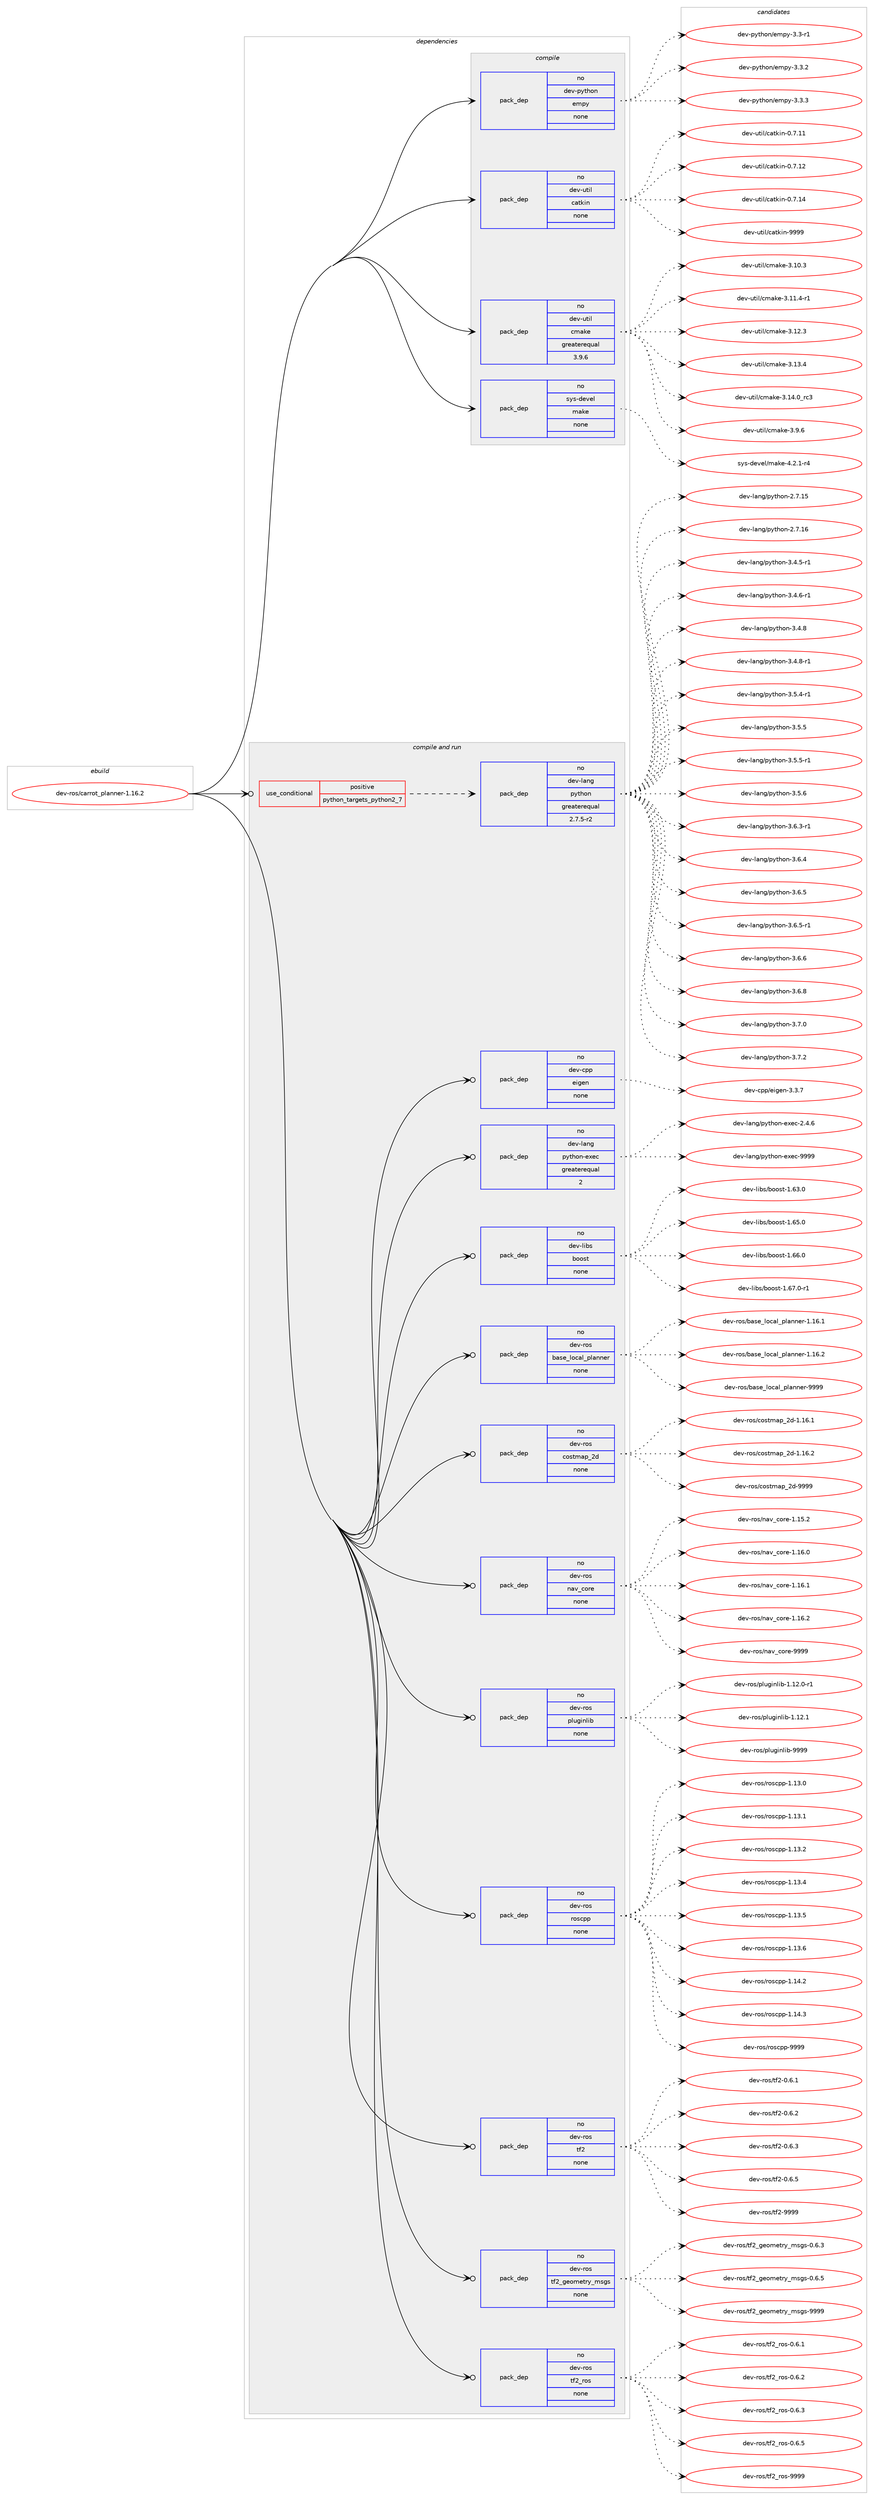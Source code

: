 digraph prolog {

# *************
# Graph options
# *************

newrank=true;
concentrate=true;
compound=true;
graph [rankdir=LR,fontname=Helvetica,fontsize=10,ranksep=1.5];#, ranksep=2.5, nodesep=0.2];
edge  [arrowhead=vee];
node  [fontname=Helvetica,fontsize=10];

# **********
# The ebuild
# **********

subgraph cluster_leftcol {
color=gray;
rank=same;
label=<<i>ebuild</i>>;
id [label="dev-ros/carrot_planner-1.16.2", color=red, width=4, href="../dev-ros/carrot_planner-1.16.2.svg"];
}

# ****************
# The dependencies
# ****************

subgraph cluster_midcol {
color=gray;
label=<<i>dependencies</i>>;
subgraph cluster_compile {
fillcolor="#eeeeee";
style=filled;
label=<<i>compile</i>>;
subgraph pack1041506 {
dependency1452945 [label=<<TABLE BORDER="0" CELLBORDER="1" CELLSPACING="0" CELLPADDING="4" WIDTH="220"><TR><TD ROWSPAN="6" CELLPADDING="30">pack_dep</TD></TR><TR><TD WIDTH="110">no</TD></TR><TR><TD>dev-python</TD></TR><TR><TD>empy</TD></TR><TR><TD>none</TD></TR><TR><TD></TD></TR></TABLE>>, shape=none, color=blue];
}
id:e -> dependency1452945:w [weight=20,style="solid",arrowhead="vee"];
subgraph pack1041507 {
dependency1452946 [label=<<TABLE BORDER="0" CELLBORDER="1" CELLSPACING="0" CELLPADDING="4" WIDTH="220"><TR><TD ROWSPAN="6" CELLPADDING="30">pack_dep</TD></TR><TR><TD WIDTH="110">no</TD></TR><TR><TD>dev-util</TD></TR><TR><TD>catkin</TD></TR><TR><TD>none</TD></TR><TR><TD></TD></TR></TABLE>>, shape=none, color=blue];
}
id:e -> dependency1452946:w [weight=20,style="solid",arrowhead="vee"];
subgraph pack1041508 {
dependency1452947 [label=<<TABLE BORDER="0" CELLBORDER="1" CELLSPACING="0" CELLPADDING="4" WIDTH="220"><TR><TD ROWSPAN="6" CELLPADDING="30">pack_dep</TD></TR><TR><TD WIDTH="110">no</TD></TR><TR><TD>dev-util</TD></TR><TR><TD>cmake</TD></TR><TR><TD>greaterequal</TD></TR><TR><TD>3.9.6</TD></TR></TABLE>>, shape=none, color=blue];
}
id:e -> dependency1452947:w [weight=20,style="solid",arrowhead="vee"];
subgraph pack1041509 {
dependency1452948 [label=<<TABLE BORDER="0" CELLBORDER="1" CELLSPACING="0" CELLPADDING="4" WIDTH="220"><TR><TD ROWSPAN="6" CELLPADDING="30">pack_dep</TD></TR><TR><TD WIDTH="110">no</TD></TR><TR><TD>sys-devel</TD></TR><TR><TD>make</TD></TR><TR><TD>none</TD></TR><TR><TD></TD></TR></TABLE>>, shape=none, color=blue];
}
id:e -> dependency1452948:w [weight=20,style="solid",arrowhead="vee"];
}
subgraph cluster_compileandrun {
fillcolor="#eeeeee";
style=filled;
label=<<i>compile and run</i>>;
subgraph cond388049 {
dependency1452949 [label=<<TABLE BORDER="0" CELLBORDER="1" CELLSPACING="0" CELLPADDING="4"><TR><TD ROWSPAN="3" CELLPADDING="10">use_conditional</TD></TR><TR><TD>positive</TD></TR><TR><TD>python_targets_python2_7</TD></TR></TABLE>>, shape=none, color=red];
subgraph pack1041510 {
dependency1452950 [label=<<TABLE BORDER="0" CELLBORDER="1" CELLSPACING="0" CELLPADDING="4" WIDTH="220"><TR><TD ROWSPAN="6" CELLPADDING="30">pack_dep</TD></TR><TR><TD WIDTH="110">no</TD></TR><TR><TD>dev-lang</TD></TR><TR><TD>python</TD></TR><TR><TD>greaterequal</TD></TR><TR><TD>2.7.5-r2</TD></TR></TABLE>>, shape=none, color=blue];
}
dependency1452949:e -> dependency1452950:w [weight=20,style="dashed",arrowhead="vee"];
}
id:e -> dependency1452949:w [weight=20,style="solid",arrowhead="odotvee"];
subgraph pack1041511 {
dependency1452951 [label=<<TABLE BORDER="0" CELLBORDER="1" CELLSPACING="0" CELLPADDING="4" WIDTH="220"><TR><TD ROWSPAN="6" CELLPADDING="30">pack_dep</TD></TR><TR><TD WIDTH="110">no</TD></TR><TR><TD>dev-cpp</TD></TR><TR><TD>eigen</TD></TR><TR><TD>none</TD></TR><TR><TD></TD></TR></TABLE>>, shape=none, color=blue];
}
id:e -> dependency1452951:w [weight=20,style="solid",arrowhead="odotvee"];
subgraph pack1041512 {
dependency1452952 [label=<<TABLE BORDER="0" CELLBORDER="1" CELLSPACING="0" CELLPADDING="4" WIDTH="220"><TR><TD ROWSPAN="6" CELLPADDING="30">pack_dep</TD></TR><TR><TD WIDTH="110">no</TD></TR><TR><TD>dev-lang</TD></TR><TR><TD>python-exec</TD></TR><TR><TD>greaterequal</TD></TR><TR><TD>2</TD></TR></TABLE>>, shape=none, color=blue];
}
id:e -> dependency1452952:w [weight=20,style="solid",arrowhead="odotvee"];
subgraph pack1041513 {
dependency1452953 [label=<<TABLE BORDER="0" CELLBORDER="1" CELLSPACING="0" CELLPADDING="4" WIDTH="220"><TR><TD ROWSPAN="6" CELLPADDING="30">pack_dep</TD></TR><TR><TD WIDTH="110">no</TD></TR><TR><TD>dev-libs</TD></TR><TR><TD>boost</TD></TR><TR><TD>none</TD></TR><TR><TD></TD></TR></TABLE>>, shape=none, color=blue];
}
id:e -> dependency1452953:w [weight=20,style="solid",arrowhead="odotvee"];
subgraph pack1041514 {
dependency1452954 [label=<<TABLE BORDER="0" CELLBORDER="1" CELLSPACING="0" CELLPADDING="4" WIDTH="220"><TR><TD ROWSPAN="6" CELLPADDING="30">pack_dep</TD></TR><TR><TD WIDTH="110">no</TD></TR><TR><TD>dev-ros</TD></TR><TR><TD>base_local_planner</TD></TR><TR><TD>none</TD></TR><TR><TD></TD></TR></TABLE>>, shape=none, color=blue];
}
id:e -> dependency1452954:w [weight=20,style="solid",arrowhead="odotvee"];
subgraph pack1041515 {
dependency1452955 [label=<<TABLE BORDER="0" CELLBORDER="1" CELLSPACING="0" CELLPADDING="4" WIDTH="220"><TR><TD ROWSPAN="6" CELLPADDING="30">pack_dep</TD></TR><TR><TD WIDTH="110">no</TD></TR><TR><TD>dev-ros</TD></TR><TR><TD>costmap_2d</TD></TR><TR><TD>none</TD></TR><TR><TD></TD></TR></TABLE>>, shape=none, color=blue];
}
id:e -> dependency1452955:w [weight=20,style="solid",arrowhead="odotvee"];
subgraph pack1041516 {
dependency1452956 [label=<<TABLE BORDER="0" CELLBORDER="1" CELLSPACING="0" CELLPADDING="4" WIDTH="220"><TR><TD ROWSPAN="6" CELLPADDING="30">pack_dep</TD></TR><TR><TD WIDTH="110">no</TD></TR><TR><TD>dev-ros</TD></TR><TR><TD>nav_core</TD></TR><TR><TD>none</TD></TR><TR><TD></TD></TR></TABLE>>, shape=none, color=blue];
}
id:e -> dependency1452956:w [weight=20,style="solid",arrowhead="odotvee"];
subgraph pack1041517 {
dependency1452957 [label=<<TABLE BORDER="0" CELLBORDER="1" CELLSPACING="0" CELLPADDING="4" WIDTH="220"><TR><TD ROWSPAN="6" CELLPADDING="30">pack_dep</TD></TR><TR><TD WIDTH="110">no</TD></TR><TR><TD>dev-ros</TD></TR><TR><TD>pluginlib</TD></TR><TR><TD>none</TD></TR><TR><TD></TD></TR></TABLE>>, shape=none, color=blue];
}
id:e -> dependency1452957:w [weight=20,style="solid",arrowhead="odotvee"];
subgraph pack1041518 {
dependency1452958 [label=<<TABLE BORDER="0" CELLBORDER="1" CELLSPACING="0" CELLPADDING="4" WIDTH="220"><TR><TD ROWSPAN="6" CELLPADDING="30">pack_dep</TD></TR><TR><TD WIDTH="110">no</TD></TR><TR><TD>dev-ros</TD></TR><TR><TD>roscpp</TD></TR><TR><TD>none</TD></TR><TR><TD></TD></TR></TABLE>>, shape=none, color=blue];
}
id:e -> dependency1452958:w [weight=20,style="solid",arrowhead="odotvee"];
subgraph pack1041519 {
dependency1452959 [label=<<TABLE BORDER="0" CELLBORDER="1" CELLSPACING="0" CELLPADDING="4" WIDTH="220"><TR><TD ROWSPAN="6" CELLPADDING="30">pack_dep</TD></TR><TR><TD WIDTH="110">no</TD></TR><TR><TD>dev-ros</TD></TR><TR><TD>tf2</TD></TR><TR><TD>none</TD></TR><TR><TD></TD></TR></TABLE>>, shape=none, color=blue];
}
id:e -> dependency1452959:w [weight=20,style="solid",arrowhead="odotvee"];
subgraph pack1041520 {
dependency1452960 [label=<<TABLE BORDER="0" CELLBORDER="1" CELLSPACING="0" CELLPADDING="4" WIDTH="220"><TR><TD ROWSPAN="6" CELLPADDING="30">pack_dep</TD></TR><TR><TD WIDTH="110">no</TD></TR><TR><TD>dev-ros</TD></TR><TR><TD>tf2_geometry_msgs</TD></TR><TR><TD>none</TD></TR><TR><TD></TD></TR></TABLE>>, shape=none, color=blue];
}
id:e -> dependency1452960:w [weight=20,style="solid",arrowhead="odotvee"];
subgraph pack1041521 {
dependency1452961 [label=<<TABLE BORDER="0" CELLBORDER="1" CELLSPACING="0" CELLPADDING="4" WIDTH="220"><TR><TD ROWSPAN="6" CELLPADDING="30">pack_dep</TD></TR><TR><TD WIDTH="110">no</TD></TR><TR><TD>dev-ros</TD></TR><TR><TD>tf2_ros</TD></TR><TR><TD>none</TD></TR><TR><TD></TD></TR></TABLE>>, shape=none, color=blue];
}
id:e -> dependency1452961:w [weight=20,style="solid",arrowhead="odotvee"];
}
subgraph cluster_run {
fillcolor="#eeeeee";
style=filled;
label=<<i>run</i>>;
}
}

# **************
# The candidates
# **************

subgraph cluster_choices {
rank=same;
color=gray;
label=<<i>candidates</i>>;

subgraph choice1041506 {
color=black;
nodesep=1;
choice1001011184511212111610411111047101109112121455146514511449 [label="dev-python/empy-3.3-r1", color=red, width=4,href="../dev-python/empy-3.3-r1.svg"];
choice1001011184511212111610411111047101109112121455146514650 [label="dev-python/empy-3.3.2", color=red, width=4,href="../dev-python/empy-3.3.2.svg"];
choice1001011184511212111610411111047101109112121455146514651 [label="dev-python/empy-3.3.3", color=red, width=4,href="../dev-python/empy-3.3.3.svg"];
dependency1452945:e -> choice1001011184511212111610411111047101109112121455146514511449:w [style=dotted,weight="100"];
dependency1452945:e -> choice1001011184511212111610411111047101109112121455146514650:w [style=dotted,weight="100"];
dependency1452945:e -> choice1001011184511212111610411111047101109112121455146514651:w [style=dotted,weight="100"];
}
subgraph choice1041507 {
color=black;
nodesep=1;
choice1001011184511711610510847999711610710511045484655464949 [label="dev-util/catkin-0.7.11", color=red, width=4,href="../dev-util/catkin-0.7.11.svg"];
choice1001011184511711610510847999711610710511045484655464950 [label="dev-util/catkin-0.7.12", color=red, width=4,href="../dev-util/catkin-0.7.12.svg"];
choice1001011184511711610510847999711610710511045484655464952 [label="dev-util/catkin-0.7.14", color=red, width=4,href="../dev-util/catkin-0.7.14.svg"];
choice100101118451171161051084799971161071051104557575757 [label="dev-util/catkin-9999", color=red, width=4,href="../dev-util/catkin-9999.svg"];
dependency1452946:e -> choice1001011184511711610510847999711610710511045484655464949:w [style=dotted,weight="100"];
dependency1452946:e -> choice1001011184511711610510847999711610710511045484655464950:w [style=dotted,weight="100"];
dependency1452946:e -> choice1001011184511711610510847999711610710511045484655464952:w [style=dotted,weight="100"];
dependency1452946:e -> choice100101118451171161051084799971161071051104557575757:w [style=dotted,weight="100"];
}
subgraph choice1041508 {
color=black;
nodesep=1;
choice1001011184511711610510847991099710710145514649484651 [label="dev-util/cmake-3.10.3", color=red, width=4,href="../dev-util/cmake-3.10.3.svg"];
choice10010111845117116105108479910997107101455146494946524511449 [label="dev-util/cmake-3.11.4-r1", color=red, width=4,href="../dev-util/cmake-3.11.4-r1.svg"];
choice1001011184511711610510847991099710710145514649504651 [label="dev-util/cmake-3.12.3", color=red, width=4,href="../dev-util/cmake-3.12.3.svg"];
choice1001011184511711610510847991099710710145514649514652 [label="dev-util/cmake-3.13.4", color=red, width=4,href="../dev-util/cmake-3.13.4.svg"];
choice1001011184511711610510847991099710710145514649524648951149951 [label="dev-util/cmake-3.14.0_rc3", color=red, width=4,href="../dev-util/cmake-3.14.0_rc3.svg"];
choice10010111845117116105108479910997107101455146574654 [label="dev-util/cmake-3.9.6", color=red, width=4,href="../dev-util/cmake-3.9.6.svg"];
dependency1452947:e -> choice1001011184511711610510847991099710710145514649484651:w [style=dotted,weight="100"];
dependency1452947:e -> choice10010111845117116105108479910997107101455146494946524511449:w [style=dotted,weight="100"];
dependency1452947:e -> choice1001011184511711610510847991099710710145514649504651:w [style=dotted,weight="100"];
dependency1452947:e -> choice1001011184511711610510847991099710710145514649514652:w [style=dotted,weight="100"];
dependency1452947:e -> choice1001011184511711610510847991099710710145514649524648951149951:w [style=dotted,weight="100"];
dependency1452947:e -> choice10010111845117116105108479910997107101455146574654:w [style=dotted,weight="100"];
}
subgraph choice1041509 {
color=black;
nodesep=1;
choice1151211154510010111810110847109971071014552465046494511452 [label="sys-devel/make-4.2.1-r4", color=red, width=4,href="../sys-devel/make-4.2.1-r4.svg"];
dependency1452948:e -> choice1151211154510010111810110847109971071014552465046494511452:w [style=dotted,weight="100"];
}
subgraph choice1041510 {
color=black;
nodesep=1;
choice10010111845108971101034711212111610411111045504655464953 [label="dev-lang/python-2.7.15", color=red, width=4,href="../dev-lang/python-2.7.15.svg"];
choice10010111845108971101034711212111610411111045504655464954 [label="dev-lang/python-2.7.16", color=red, width=4,href="../dev-lang/python-2.7.16.svg"];
choice1001011184510897110103471121211161041111104551465246534511449 [label="dev-lang/python-3.4.5-r1", color=red, width=4,href="../dev-lang/python-3.4.5-r1.svg"];
choice1001011184510897110103471121211161041111104551465246544511449 [label="dev-lang/python-3.4.6-r1", color=red, width=4,href="../dev-lang/python-3.4.6-r1.svg"];
choice100101118451089711010347112121116104111110455146524656 [label="dev-lang/python-3.4.8", color=red, width=4,href="../dev-lang/python-3.4.8.svg"];
choice1001011184510897110103471121211161041111104551465246564511449 [label="dev-lang/python-3.4.8-r1", color=red, width=4,href="../dev-lang/python-3.4.8-r1.svg"];
choice1001011184510897110103471121211161041111104551465346524511449 [label="dev-lang/python-3.5.4-r1", color=red, width=4,href="../dev-lang/python-3.5.4-r1.svg"];
choice100101118451089711010347112121116104111110455146534653 [label="dev-lang/python-3.5.5", color=red, width=4,href="../dev-lang/python-3.5.5.svg"];
choice1001011184510897110103471121211161041111104551465346534511449 [label="dev-lang/python-3.5.5-r1", color=red, width=4,href="../dev-lang/python-3.5.5-r1.svg"];
choice100101118451089711010347112121116104111110455146534654 [label="dev-lang/python-3.5.6", color=red, width=4,href="../dev-lang/python-3.5.6.svg"];
choice1001011184510897110103471121211161041111104551465446514511449 [label="dev-lang/python-3.6.3-r1", color=red, width=4,href="../dev-lang/python-3.6.3-r1.svg"];
choice100101118451089711010347112121116104111110455146544652 [label="dev-lang/python-3.6.4", color=red, width=4,href="../dev-lang/python-3.6.4.svg"];
choice100101118451089711010347112121116104111110455146544653 [label="dev-lang/python-3.6.5", color=red, width=4,href="../dev-lang/python-3.6.5.svg"];
choice1001011184510897110103471121211161041111104551465446534511449 [label="dev-lang/python-3.6.5-r1", color=red, width=4,href="../dev-lang/python-3.6.5-r1.svg"];
choice100101118451089711010347112121116104111110455146544654 [label="dev-lang/python-3.6.6", color=red, width=4,href="../dev-lang/python-3.6.6.svg"];
choice100101118451089711010347112121116104111110455146544656 [label="dev-lang/python-3.6.8", color=red, width=4,href="../dev-lang/python-3.6.8.svg"];
choice100101118451089711010347112121116104111110455146554648 [label="dev-lang/python-3.7.0", color=red, width=4,href="../dev-lang/python-3.7.0.svg"];
choice100101118451089711010347112121116104111110455146554650 [label="dev-lang/python-3.7.2", color=red, width=4,href="../dev-lang/python-3.7.2.svg"];
dependency1452950:e -> choice10010111845108971101034711212111610411111045504655464953:w [style=dotted,weight="100"];
dependency1452950:e -> choice10010111845108971101034711212111610411111045504655464954:w [style=dotted,weight="100"];
dependency1452950:e -> choice1001011184510897110103471121211161041111104551465246534511449:w [style=dotted,weight="100"];
dependency1452950:e -> choice1001011184510897110103471121211161041111104551465246544511449:w [style=dotted,weight="100"];
dependency1452950:e -> choice100101118451089711010347112121116104111110455146524656:w [style=dotted,weight="100"];
dependency1452950:e -> choice1001011184510897110103471121211161041111104551465246564511449:w [style=dotted,weight="100"];
dependency1452950:e -> choice1001011184510897110103471121211161041111104551465346524511449:w [style=dotted,weight="100"];
dependency1452950:e -> choice100101118451089711010347112121116104111110455146534653:w [style=dotted,weight="100"];
dependency1452950:e -> choice1001011184510897110103471121211161041111104551465346534511449:w [style=dotted,weight="100"];
dependency1452950:e -> choice100101118451089711010347112121116104111110455146534654:w [style=dotted,weight="100"];
dependency1452950:e -> choice1001011184510897110103471121211161041111104551465446514511449:w [style=dotted,weight="100"];
dependency1452950:e -> choice100101118451089711010347112121116104111110455146544652:w [style=dotted,weight="100"];
dependency1452950:e -> choice100101118451089711010347112121116104111110455146544653:w [style=dotted,weight="100"];
dependency1452950:e -> choice1001011184510897110103471121211161041111104551465446534511449:w [style=dotted,weight="100"];
dependency1452950:e -> choice100101118451089711010347112121116104111110455146544654:w [style=dotted,weight="100"];
dependency1452950:e -> choice100101118451089711010347112121116104111110455146544656:w [style=dotted,weight="100"];
dependency1452950:e -> choice100101118451089711010347112121116104111110455146554648:w [style=dotted,weight="100"];
dependency1452950:e -> choice100101118451089711010347112121116104111110455146554650:w [style=dotted,weight="100"];
}
subgraph choice1041511 {
color=black;
nodesep=1;
choice100101118459911211247101105103101110455146514655 [label="dev-cpp/eigen-3.3.7", color=red, width=4,href="../dev-cpp/eigen-3.3.7.svg"];
dependency1452951:e -> choice100101118459911211247101105103101110455146514655:w [style=dotted,weight="100"];
}
subgraph choice1041512 {
color=black;
nodesep=1;
choice1001011184510897110103471121211161041111104510112010199455046524654 [label="dev-lang/python-exec-2.4.6", color=red, width=4,href="../dev-lang/python-exec-2.4.6.svg"];
choice10010111845108971101034711212111610411111045101120101994557575757 [label="dev-lang/python-exec-9999", color=red, width=4,href="../dev-lang/python-exec-9999.svg"];
dependency1452952:e -> choice1001011184510897110103471121211161041111104510112010199455046524654:w [style=dotted,weight="100"];
dependency1452952:e -> choice10010111845108971101034711212111610411111045101120101994557575757:w [style=dotted,weight="100"];
}
subgraph choice1041513 {
color=black;
nodesep=1;
choice1001011184510810598115479811111111511645494654514648 [label="dev-libs/boost-1.63.0", color=red, width=4,href="../dev-libs/boost-1.63.0.svg"];
choice1001011184510810598115479811111111511645494654534648 [label="dev-libs/boost-1.65.0", color=red, width=4,href="../dev-libs/boost-1.65.0.svg"];
choice1001011184510810598115479811111111511645494654544648 [label="dev-libs/boost-1.66.0", color=red, width=4,href="../dev-libs/boost-1.66.0.svg"];
choice10010111845108105981154798111111115116454946545546484511449 [label="dev-libs/boost-1.67.0-r1", color=red, width=4,href="../dev-libs/boost-1.67.0-r1.svg"];
dependency1452953:e -> choice1001011184510810598115479811111111511645494654514648:w [style=dotted,weight="100"];
dependency1452953:e -> choice1001011184510810598115479811111111511645494654534648:w [style=dotted,weight="100"];
dependency1452953:e -> choice1001011184510810598115479811111111511645494654544648:w [style=dotted,weight="100"];
dependency1452953:e -> choice10010111845108105981154798111111115116454946545546484511449:w [style=dotted,weight="100"];
}
subgraph choice1041514 {
color=black;
nodesep=1;
choice10010111845114111115479897115101951081119997108951121089711011010111445494649544649 [label="dev-ros/base_local_planner-1.16.1", color=red, width=4,href="../dev-ros/base_local_planner-1.16.1.svg"];
choice10010111845114111115479897115101951081119997108951121089711011010111445494649544650 [label="dev-ros/base_local_planner-1.16.2", color=red, width=4,href="../dev-ros/base_local_planner-1.16.2.svg"];
choice1001011184511411111547989711510195108111999710895112108971101101011144557575757 [label="dev-ros/base_local_planner-9999", color=red, width=4,href="../dev-ros/base_local_planner-9999.svg"];
dependency1452954:e -> choice10010111845114111115479897115101951081119997108951121089711011010111445494649544649:w [style=dotted,weight="100"];
dependency1452954:e -> choice10010111845114111115479897115101951081119997108951121089711011010111445494649544650:w [style=dotted,weight="100"];
dependency1452954:e -> choice1001011184511411111547989711510195108111999710895112108971101101011144557575757:w [style=dotted,weight="100"];
}
subgraph choice1041515 {
color=black;
nodesep=1;
choice10010111845114111115479911111511610997112955010045494649544649 [label="dev-ros/costmap_2d-1.16.1", color=red, width=4,href="../dev-ros/costmap_2d-1.16.1.svg"];
choice10010111845114111115479911111511610997112955010045494649544650 [label="dev-ros/costmap_2d-1.16.2", color=red, width=4,href="../dev-ros/costmap_2d-1.16.2.svg"];
choice1001011184511411111547991111151161099711295501004557575757 [label="dev-ros/costmap_2d-9999", color=red, width=4,href="../dev-ros/costmap_2d-9999.svg"];
dependency1452955:e -> choice10010111845114111115479911111511610997112955010045494649544649:w [style=dotted,weight="100"];
dependency1452955:e -> choice10010111845114111115479911111511610997112955010045494649544650:w [style=dotted,weight="100"];
dependency1452955:e -> choice1001011184511411111547991111151161099711295501004557575757:w [style=dotted,weight="100"];
}
subgraph choice1041516 {
color=black;
nodesep=1;
choice100101118451141111154711097118959911111410145494649534650 [label="dev-ros/nav_core-1.15.2", color=red, width=4,href="../dev-ros/nav_core-1.15.2.svg"];
choice100101118451141111154711097118959911111410145494649544648 [label="dev-ros/nav_core-1.16.0", color=red, width=4,href="../dev-ros/nav_core-1.16.0.svg"];
choice100101118451141111154711097118959911111410145494649544649 [label="dev-ros/nav_core-1.16.1", color=red, width=4,href="../dev-ros/nav_core-1.16.1.svg"];
choice100101118451141111154711097118959911111410145494649544650 [label="dev-ros/nav_core-1.16.2", color=red, width=4,href="../dev-ros/nav_core-1.16.2.svg"];
choice10010111845114111115471109711895991111141014557575757 [label="dev-ros/nav_core-9999", color=red, width=4,href="../dev-ros/nav_core-9999.svg"];
dependency1452956:e -> choice100101118451141111154711097118959911111410145494649534650:w [style=dotted,weight="100"];
dependency1452956:e -> choice100101118451141111154711097118959911111410145494649544648:w [style=dotted,weight="100"];
dependency1452956:e -> choice100101118451141111154711097118959911111410145494649544649:w [style=dotted,weight="100"];
dependency1452956:e -> choice100101118451141111154711097118959911111410145494649544650:w [style=dotted,weight="100"];
dependency1452956:e -> choice10010111845114111115471109711895991111141014557575757:w [style=dotted,weight="100"];
}
subgraph choice1041517 {
color=black;
nodesep=1;
choice100101118451141111154711210811710310511010810598454946495046484511449 [label="dev-ros/pluginlib-1.12.0-r1", color=red, width=4,href="../dev-ros/pluginlib-1.12.0-r1.svg"];
choice10010111845114111115471121081171031051101081059845494649504649 [label="dev-ros/pluginlib-1.12.1", color=red, width=4,href="../dev-ros/pluginlib-1.12.1.svg"];
choice1001011184511411111547112108117103105110108105984557575757 [label="dev-ros/pluginlib-9999", color=red, width=4,href="../dev-ros/pluginlib-9999.svg"];
dependency1452957:e -> choice100101118451141111154711210811710310511010810598454946495046484511449:w [style=dotted,weight="100"];
dependency1452957:e -> choice10010111845114111115471121081171031051101081059845494649504649:w [style=dotted,weight="100"];
dependency1452957:e -> choice1001011184511411111547112108117103105110108105984557575757:w [style=dotted,weight="100"];
}
subgraph choice1041518 {
color=black;
nodesep=1;
choice10010111845114111115471141111159911211245494649514648 [label="dev-ros/roscpp-1.13.0", color=red, width=4,href="../dev-ros/roscpp-1.13.0.svg"];
choice10010111845114111115471141111159911211245494649514649 [label="dev-ros/roscpp-1.13.1", color=red, width=4,href="../dev-ros/roscpp-1.13.1.svg"];
choice10010111845114111115471141111159911211245494649514650 [label="dev-ros/roscpp-1.13.2", color=red, width=4,href="../dev-ros/roscpp-1.13.2.svg"];
choice10010111845114111115471141111159911211245494649514652 [label="dev-ros/roscpp-1.13.4", color=red, width=4,href="../dev-ros/roscpp-1.13.4.svg"];
choice10010111845114111115471141111159911211245494649514653 [label="dev-ros/roscpp-1.13.5", color=red, width=4,href="../dev-ros/roscpp-1.13.5.svg"];
choice10010111845114111115471141111159911211245494649514654 [label="dev-ros/roscpp-1.13.6", color=red, width=4,href="../dev-ros/roscpp-1.13.6.svg"];
choice10010111845114111115471141111159911211245494649524650 [label="dev-ros/roscpp-1.14.2", color=red, width=4,href="../dev-ros/roscpp-1.14.2.svg"];
choice10010111845114111115471141111159911211245494649524651 [label="dev-ros/roscpp-1.14.3", color=red, width=4,href="../dev-ros/roscpp-1.14.3.svg"];
choice1001011184511411111547114111115991121124557575757 [label="dev-ros/roscpp-9999", color=red, width=4,href="../dev-ros/roscpp-9999.svg"];
dependency1452958:e -> choice10010111845114111115471141111159911211245494649514648:w [style=dotted,weight="100"];
dependency1452958:e -> choice10010111845114111115471141111159911211245494649514649:w [style=dotted,weight="100"];
dependency1452958:e -> choice10010111845114111115471141111159911211245494649514650:w [style=dotted,weight="100"];
dependency1452958:e -> choice10010111845114111115471141111159911211245494649514652:w [style=dotted,weight="100"];
dependency1452958:e -> choice10010111845114111115471141111159911211245494649514653:w [style=dotted,weight="100"];
dependency1452958:e -> choice10010111845114111115471141111159911211245494649514654:w [style=dotted,weight="100"];
dependency1452958:e -> choice10010111845114111115471141111159911211245494649524650:w [style=dotted,weight="100"];
dependency1452958:e -> choice10010111845114111115471141111159911211245494649524651:w [style=dotted,weight="100"];
dependency1452958:e -> choice1001011184511411111547114111115991121124557575757:w [style=dotted,weight="100"];
}
subgraph choice1041519 {
color=black;
nodesep=1;
choice100101118451141111154711610250454846544649 [label="dev-ros/tf2-0.6.1", color=red, width=4,href="../dev-ros/tf2-0.6.1.svg"];
choice100101118451141111154711610250454846544650 [label="dev-ros/tf2-0.6.2", color=red, width=4,href="../dev-ros/tf2-0.6.2.svg"];
choice100101118451141111154711610250454846544651 [label="dev-ros/tf2-0.6.3", color=red, width=4,href="../dev-ros/tf2-0.6.3.svg"];
choice100101118451141111154711610250454846544653 [label="dev-ros/tf2-0.6.5", color=red, width=4,href="../dev-ros/tf2-0.6.5.svg"];
choice1001011184511411111547116102504557575757 [label="dev-ros/tf2-9999", color=red, width=4,href="../dev-ros/tf2-9999.svg"];
dependency1452959:e -> choice100101118451141111154711610250454846544649:w [style=dotted,weight="100"];
dependency1452959:e -> choice100101118451141111154711610250454846544650:w [style=dotted,weight="100"];
dependency1452959:e -> choice100101118451141111154711610250454846544651:w [style=dotted,weight="100"];
dependency1452959:e -> choice100101118451141111154711610250454846544653:w [style=dotted,weight="100"];
dependency1452959:e -> choice1001011184511411111547116102504557575757:w [style=dotted,weight="100"];
}
subgraph choice1041520 {
color=black;
nodesep=1;
choice1001011184511411111547116102509510310111110910111611412195109115103115454846544651 [label="dev-ros/tf2_geometry_msgs-0.6.3", color=red, width=4,href="../dev-ros/tf2_geometry_msgs-0.6.3.svg"];
choice1001011184511411111547116102509510310111110910111611412195109115103115454846544653 [label="dev-ros/tf2_geometry_msgs-0.6.5", color=red, width=4,href="../dev-ros/tf2_geometry_msgs-0.6.5.svg"];
choice10010111845114111115471161025095103101111109101116114121951091151031154557575757 [label="dev-ros/tf2_geometry_msgs-9999", color=red, width=4,href="../dev-ros/tf2_geometry_msgs-9999.svg"];
dependency1452960:e -> choice1001011184511411111547116102509510310111110910111611412195109115103115454846544651:w [style=dotted,weight="100"];
dependency1452960:e -> choice1001011184511411111547116102509510310111110910111611412195109115103115454846544653:w [style=dotted,weight="100"];
dependency1452960:e -> choice10010111845114111115471161025095103101111109101116114121951091151031154557575757:w [style=dotted,weight="100"];
}
subgraph choice1041521 {
color=black;
nodesep=1;
choice10010111845114111115471161025095114111115454846544649 [label="dev-ros/tf2_ros-0.6.1", color=red, width=4,href="../dev-ros/tf2_ros-0.6.1.svg"];
choice10010111845114111115471161025095114111115454846544650 [label="dev-ros/tf2_ros-0.6.2", color=red, width=4,href="../dev-ros/tf2_ros-0.6.2.svg"];
choice10010111845114111115471161025095114111115454846544651 [label="dev-ros/tf2_ros-0.6.3", color=red, width=4,href="../dev-ros/tf2_ros-0.6.3.svg"];
choice10010111845114111115471161025095114111115454846544653 [label="dev-ros/tf2_ros-0.6.5", color=red, width=4,href="../dev-ros/tf2_ros-0.6.5.svg"];
choice100101118451141111154711610250951141111154557575757 [label="dev-ros/tf2_ros-9999", color=red, width=4,href="../dev-ros/tf2_ros-9999.svg"];
dependency1452961:e -> choice10010111845114111115471161025095114111115454846544649:w [style=dotted,weight="100"];
dependency1452961:e -> choice10010111845114111115471161025095114111115454846544650:w [style=dotted,weight="100"];
dependency1452961:e -> choice10010111845114111115471161025095114111115454846544651:w [style=dotted,weight="100"];
dependency1452961:e -> choice10010111845114111115471161025095114111115454846544653:w [style=dotted,weight="100"];
dependency1452961:e -> choice100101118451141111154711610250951141111154557575757:w [style=dotted,weight="100"];
}
}

}
